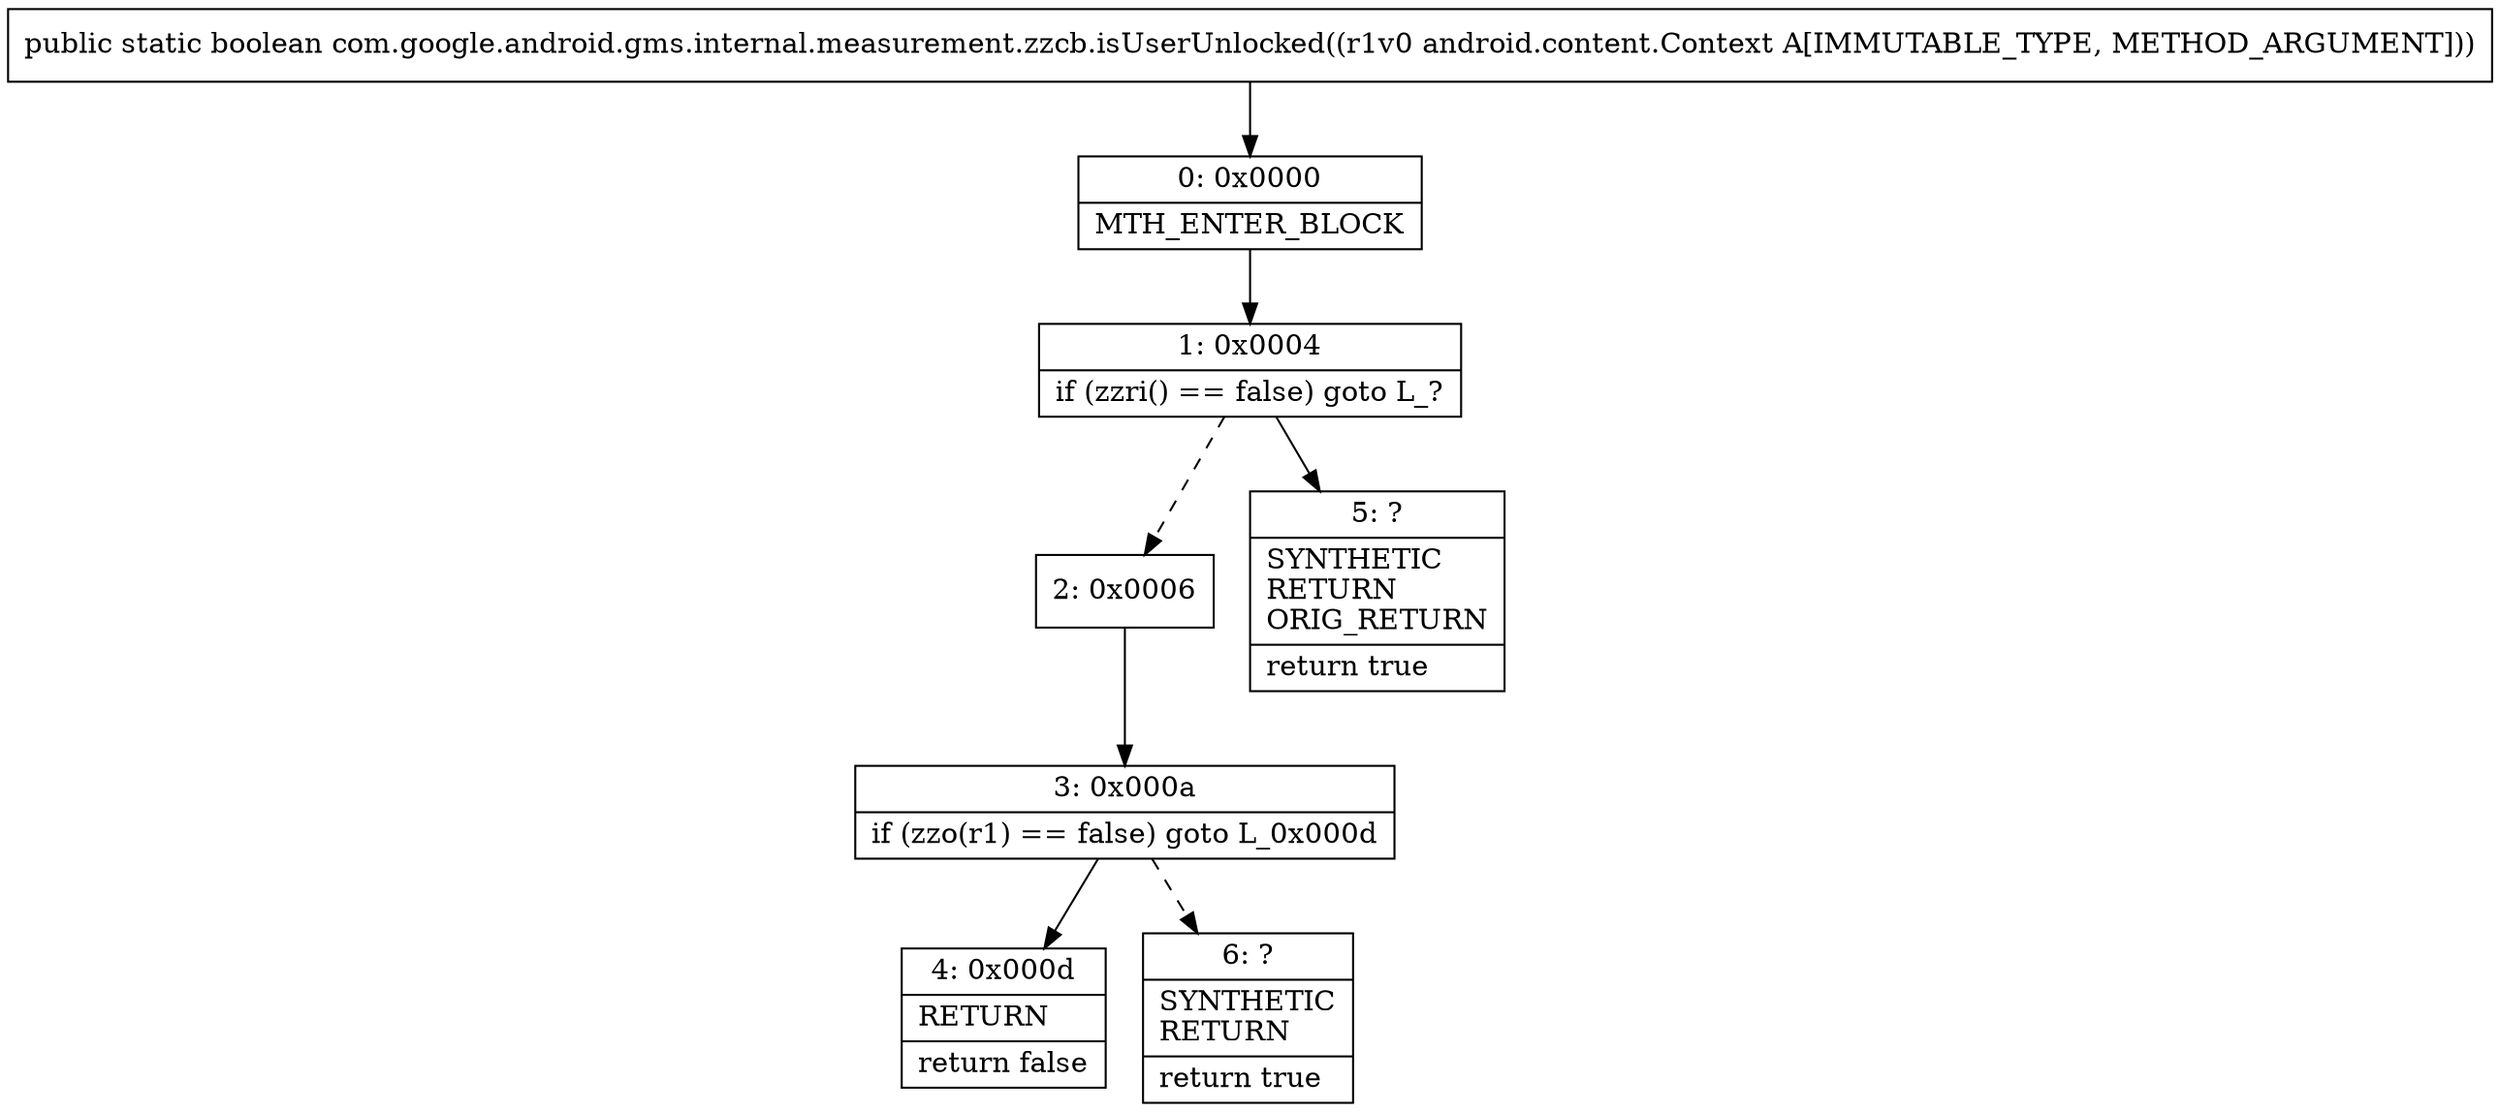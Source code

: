 digraph "CFG forcom.google.android.gms.internal.measurement.zzcb.isUserUnlocked(Landroid\/content\/Context;)Z" {
Node_0 [shape=record,label="{0\:\ 0x0000|MTH_ENTER_BLOCK\l}"];
Node_1 [shape=record,label="{1\:\ 0x0004|if (zzri() == false) goto L_?\l}"];
Node_2 [shape=record,label="{2\:\ 0x0006}"];
Node_3 [shape=record,label="{3\:\ 0x000a|if (zzo(r1) == false) goto L_0x000d\l}"];
Node_4 [shape=record,label="{4\:\ 0x000d|RETURN\l|return false\l}"];
Node_5 [shape=record,label="{5\:\ ?|SYNTHETIC\lRETURN\lORIG_RETURN\l|return true\l}"];
Node_6 [shape=record,label="{6\:\ ?|SYNTHETIC\lRETURN\l|return true\l}"];
MethodNode[shape=record,label="{public static boolean com.google.android.gms.internal.measurement.zzcb.isUserUnlocked((r1v0 android.content.Context A[IMMUTABLE_TYPE, METHOD_ARGUMENT])) }"];
MethodNode -> Node_0;
Node_0 -> Node_1;
Node_1 -> Node_2[style=dashed];
Node_1 -> Node_5;
Node_2 -> Node_3;
Node_3 -> Node_4;
Node_3 -> Node_6[style=dashed];
}

